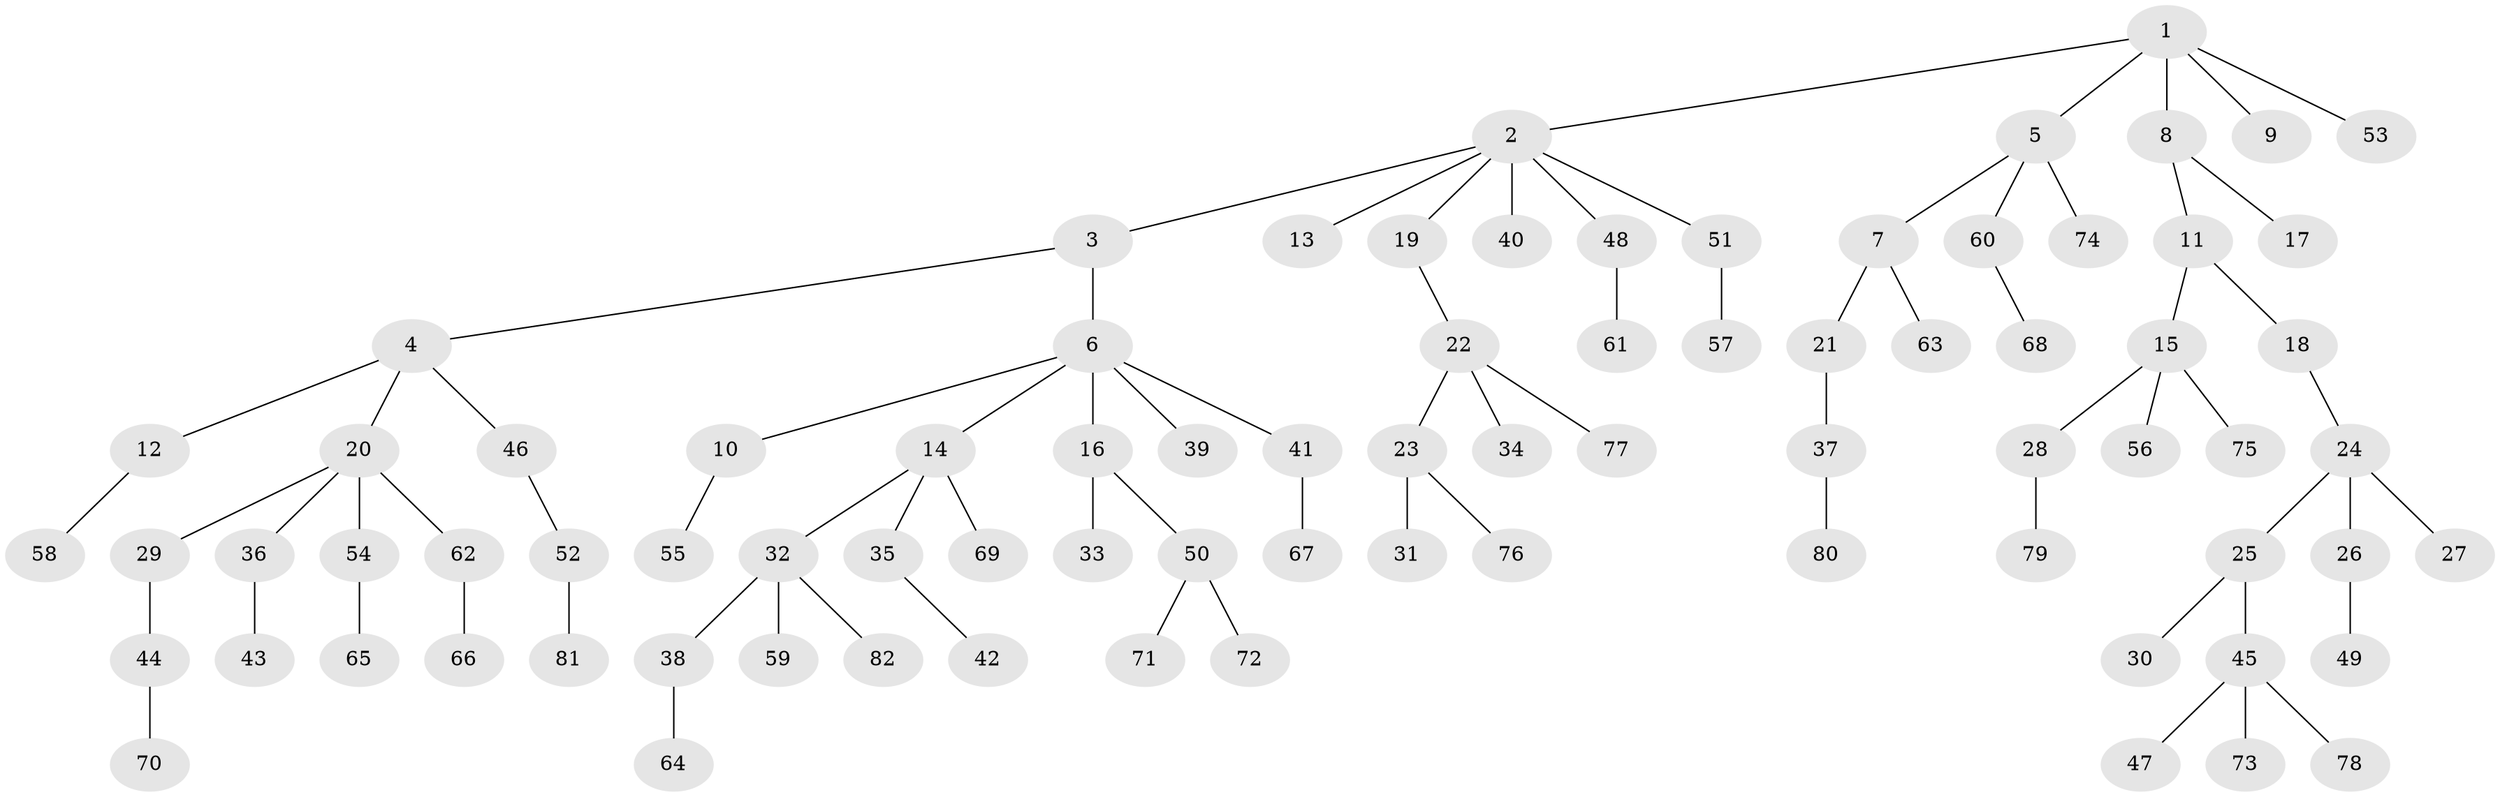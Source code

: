 // Generated by graph-tools (version 1.1) at 2025/26/03/09/25 03:26:25]
// undirected, 82 vertices, 81 edges
graph export_dot {
graph [start="1"]
  node [color=gray90,style=filled];
  1;
  2;
  3;
  4;
  5;
  6;
  7;
  8;
  9;
  10;
  11;
  12;
  13;
  14;
  15;
  16;
  17;
  18;
  19;
  20;
  21;
  22;
  23;
  24;
  25;
  26;
  27;
  28;
  29;
  30;
  31;
  32;
  33;
  34;
  35;
  36;
  37;
  38;
  39;
  40;
  41;
  42;
  43;
  44;
  45;
  46;
  47;
  48;
  49;
  50;
  51;
  52;
  53;
  54;
  55;
  56;
  57;
  58;
  59;
  60;
  61;
  62;
  63;
  64;
  65;
  66;
  67;
  68;
  69;
  70;
  71;
  72;
  73;
  74;
  75;
  76;
  77;
  78;
  79;
  80;
  81;
  82;
  1 -- 2;
  1 -- 5;
  1 -- 8;
  1 -- 9;
  1 -- 53;
  2 -- 3;
  2 -- 13;
  2 -- 19;
  2 -- 40;
  2 -- 48;
  2 -- 51;
  3 -- 4;
  3 -- 6;
  4 -- 12;
  4 -- 20;
  4 -- 46;
  5 -- 7;
  5 -- 60;
  5 -- 74;
  6 -- 10;
  6 -- 14;
  6 -- 16;
  6 -- 39;
  6 -- 41;
  7 -- 21;
  7 -- 63;
  8 -- 11;
  8 -- 17;
  10 -- 55;
  11 -- 15;
  11 -- 18;
  12 -- 58;
  14 -- 32;
  14 -- 35;
  14 -- 69;
  15 -- 28;
  15 -- 56;
  15 -- 75;
  16 -- 33;
  16 -- 50;
  18 -- 24;
  19 -- 22;
  20 -- 29;
  20 -- 36;
  20 -- 54;
  20 -- 62;
  21 -- 37;
  22 -- 23;
  22 -- 34;
  22 -- 77;
  23 -- 31;
  23 -- 76;
  24 -- 25;
  24 -- 26;
  24 -- 27;
  25 -- 30;
  25 -- 45;
  26 -- 49;
  28 -- 79;
  29 -- 44;
  32 -- 38;
  32 -- 59;
  32 -- 82;
  35 -- 42;
  36 -- 43;
  37 -- 80;
  38 -- 64;
  41 -- 67;
  44 -- 70;
  45 -- 47;
  45 -- 73;
  45 -- 78;
  46 -- 52;
  48 -- 61;
  50 -- 71;
  50 -- 72;
  51 -- 57;
  52 -- 81;
  54 -- 65;
  60 -- 68;
  62 -- 66;
}
